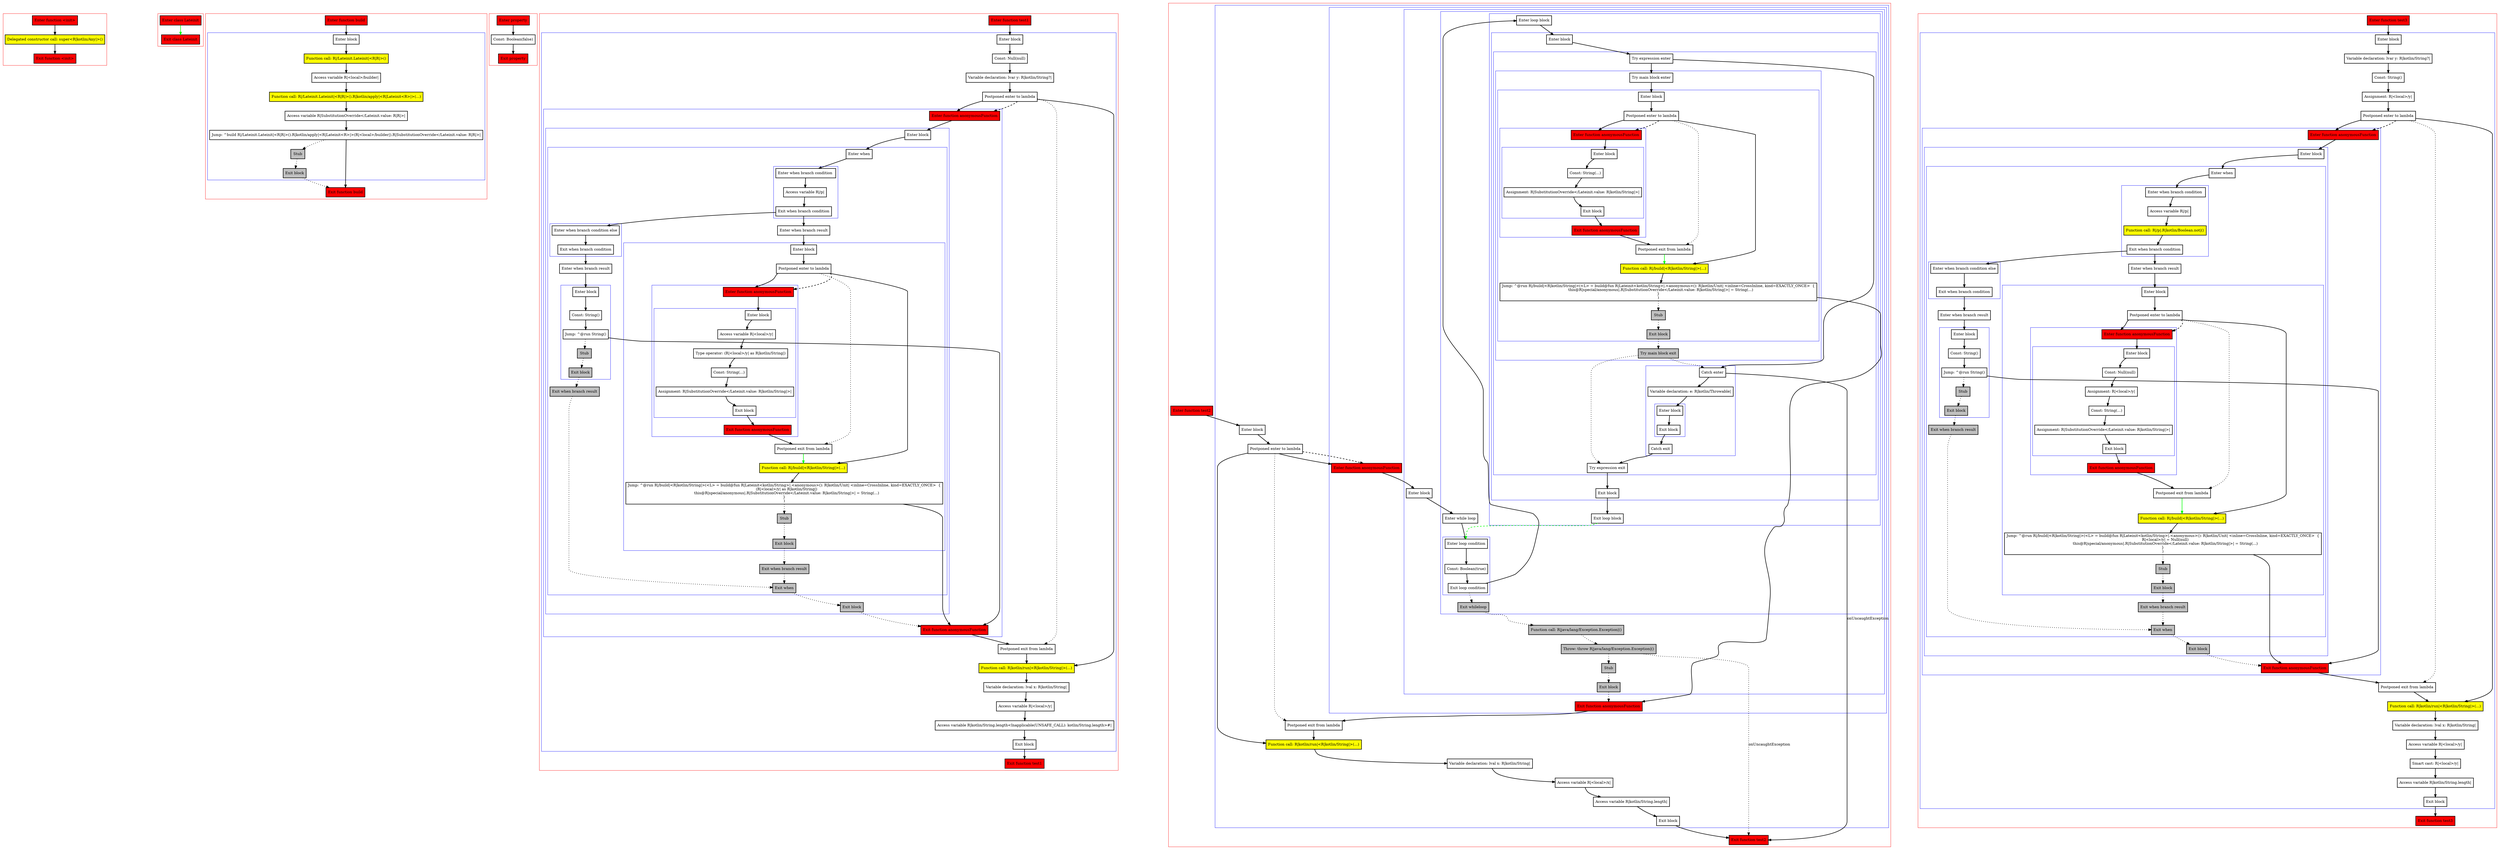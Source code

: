 digraph postponedLambdaInReturn_kt {
    graph [nodesep=3]
    node [shape=box penwidth=2]
    edge [penwidth=2]

    subgraph cluster_0 {
        color=red
        0 [label="Enter function <init>" style="filled" fillcolor=red];
        1 [label="Delegated constructor call: super<R|kotlin/Any|>()" style="filled" fillcolor=yellow];
        2 [label="Exit function <init>" style="filled" fillcolor=red];
    }
    0 -> {1};
    1 -> {2};

    subgraph cluster_1 {
        color=red
        3 [label="Enter class Lateinit" style="filled" fillcolor=red];
        4 [label="Exit class Lateinit" style="filled" fillcolor=red];
    }
    3 -> {4} [color=green];

    subgraph cluster_2 {
        color=red
        5 [label="Enter function build" style="filled" fillcolor=red];
        subgraph cluster_3 {
            color=blue
            6 [label="Enter block"];
            7 [label="Function call: R|/Lateinit.Lateinit|<R|R|>()" style="filled" fillcolor=yellow];
            8 [label="Access variable R|<local>/builder|"];
            9 [label="Function call: R|/Lateinit.Lateinit|<R|R|>().R|kotlin/apply|<R|Lateinit<R>|>(...)" style="filled" fillcolor=yellow];
            10 [label="Access variable R|SubstitutionOverride</Lateinit.value: R|R|>|"];
            11 [label="Jump: ^build R|/Lateinit.Lateinit|<R|R|>().R|kotlin/apply|<R|Lateinit<R>|>(R|<local>/builder|).R|SubstitutionOverride</Lateinit.value: R|R|>|"];
            12 [label="Stub" style="filled" fillcolor=gray];
            13 [label="Exit block" style="filled" fillcolor=gray];
        }
        14 [label="Exit function build" style="filled" fillcolor=red];
    }
    5 -> {6};
    6 -> {7};
    7 -> {8};
    8 -> {9};
    9 -> {10};
    10 -> {11};
    11 -> {14};
    11 -> {12} [style=dotted];
    12 -> {13} [style=dotted];
    13 -> {14} [style=dotted];

    subgraph cluster_4 {
        color=red
        15 [label="Enter property" style="filled" fillcolor=red];
        16 [label="Const: Boolean(false)"];
        17 [label="Exit property" style="filled" fillcolor=red];
    }
    15 -> {16};
    16 -> {17};

    subgraph cluster_5 {
        color=red
        18 [label="Enter function test1" style="filled" fillcolor=red];
        subgraph cluster_6 {
            color=blue
            19 [label="Enter block"];
            20 [label="Const: Null(null)"];
            21 [label="Variable declaration: lvar y: R|kotlin/String?|"];
            22 [label="Postponed enter to lambda"];
            subgraph cluster_7 {
                color=blue
                30 [label="Enter function anonymousFunction" style="filled" fillcolor=red];
                subgraph cluster_8 {
                    color=blue
                    31 [label="Enter block"];
                    subgraph cluster_9 {
                        color=blue
                        32 [label="Enter when"];
                        subgraph cluster_10 {
                            color=blue
                            33 [label="Enter when branch condition "];
                            34 [label="Access variable R|/p|"];
                            35 [label="Exit when branch condition"];
                        }
                        subgraph cluster_11 {
                            color=blue
                            36 [label="Enter when branch condition else"];
                            37 [label="Exit when branch condition"];
                        }
                        38 [label="Enter when branch result"];
                        subgraph cluster_12 {
                            color=blue
                            39 [label="Enter block"];
                            40 [label="Const: String()"];
                            41 [label="Jump: ^@run String()"];
                            42 [label="Stub" style="filled" fillcolor=gray];
                            43 [label="Exit block" style="filled" fillcolor=gray];
                        }
                        44 [label="Exit when branch result" style="filled" fillcolor=gray];
                        45 [label="Enter when branch result"];
                        subgraph cluster_13 {
                            color=blue
                            46 [label="Enter block"];
                            47 [label="Postponed enter to lambda"];
                            subgraph cluster_14 {
                                color=blue
                                57 [label="Enter function anonymousFunction" style="filled" fillcolor=red];
                                subgraph cluster_15 {
                                    color=blue
                                    58 [label="Enter block"];
                                    59 [label="Access variable R|<local>/y|"];
                                    60 [label="Type operator: (R|<local>/y| as R|kotlin/String|)"];
                                    61 [label="Const: String(...)"];
                                    62 [label="Assignment: R|SubstitutionOverride</Lateinit.value: R|kotlin/String|>|"];
                                    63 [label="Exit block"];
                                }
                                64 [label="Exit function anonymousFunction" style="filled" fillcolor=red];
                            }
                            48 [label="Postponed exit from lambda"];
                            49 [label="Function call: R|/build|<R|kotlin/String|>(...)" style="filled" fillcolor=yellow];
                            50 [label="Jump: ^@run R|/build|<R|kotlin/String|>(<L> = build@fun R|Lateinit<kotlin/String>|.<anonymous>(): R|kotlin/Unit| <inline=CrossInline, kind=EXACTLY_ONCE>  {
    (R|<local>/y| as R|kotlin/String|)
    this@R|special/anonymous|.R|SubstitutionOverride</Lateinit.value: R|kotlin/String|>| = String(...)
}
)"];
                            51 [label="Stub" style="filled" fillcolor=gray];
                            52 [label="Exit block" style="filled" fillcolor=gray];
                        }
                        53 [label="Exit when branch result" style="filled" fillcolor=gray];
                        54 [label="Exit when" style="filled" fillcolor=gray];
                    }
                    55 [label="Exit block" style="filled" fillcolor=gray];
                }
                56 [label="Exit function anonymousFunction" style="filled" fillcolor=red];
            }
            23 [label="Postponed exit from lambda"];
            24 [label="Function call: R|kotlin/run|<R|kotlin/String|>(...)" style="filled" fillcolor=yellow];
            25 [label="Variable declaration: lval x: R|kotlin/String|"];
            26 [label="Access variable R|<local>/y|"];
            27 [label="Access variable R|kotlin/String.length<Inapplicable(UNSAFE_CALL): kotlin/String.length>#|"];
            28 [label="Exit block"];
        }
        29 [label="Exit function test1" style="filled" fillcolor=red];
    }
    18 -> {19};
    19 -> {20};
    20 -> {21};
    21 -> {22};
    22 -> {24 30};
    22 -> {23} [style=dotted];
    22 -> {30} [style=dashed];
    23 -> {24};
    24 -> {25};
    25 -> {26};
    26 -> {27};
    27 -> {28};
    28 -> {29};
    30 -> {31};
    31 -> {32};
    32 -> {33};
    33 -> {34};
    34 -> {35};
    35 -> {36 45};
    36 -> {37};
    37 -> {38};
    38 -> {39};
    39 -> {40};
    40 -> {41};
    41 -> {56};
    41 -> {42} [style=dotted];
    42 -> {43} [style=dotted];
    43 -> {44} [style=dotted];
    44 -> {54} [style=dotted];
    45 -> {46};
    46 -> {47};
    47 -> {49 57};
    47 -> {48} [style=dotted];
    47 -> {57} [style=dashed];
    48 -> {49} [color=green];
    49 -> {50};
    50 -> {56};
    50 -> {51} [style=dotted];
    51 -> {52} [style=dotted];
    52 -> {53} [style=dotted];
    53 -> {54} [style=dotted];
    54 -> {55} [style=dotted];
    55 -> {56} [style=dotted];
    56 -> {23};
    57 -> {58};
    58 -> {59};
    59 -> {60};
    60 -> {61};
    61 -> {62};
    62 -> {63};
    63 -> {64};
    64 -> {48};

    subgraph cluster_16 {
        color=red
        65 [label="Enter function test2" style="filled" fillcolor=red];
        subgraph cluster_17 {
            color=blue
            66 [label="Enter block"];
            67 [label="Postponed enter to lambda"];
            subgraph cluster_18 {
                color=blue
                75 [label="Enter function anonymousFunction" style="filled" fillcolor=red];
                subgraph cluster_19 {
                    color=blue
                    76 [label="Enter block"];
                    subgraph cluster_20 {
                        color=blue
                        77 [label="Enter while loop"];
                        subgraph cluster_21 {
                            color=blue
                            78 [label="Enter loop condition"];
                            79 [label="Const: Boolean(true)"];
                            80 [label="Exit loop condition"];
                        }
                        subgraph cluster_22 {
                            color=blue
                            81 [label="Enter loop block"];
                            subgraph cluster_23 {
                                color=blue
                                82 [label="Enter block"];
                                subgraph cluster_24 {
                                    color=blue
                                    83 [label="Try expression enter"];
                                    subgraph cluster_25 {
                                        color=blue
                                        84 [label="Try main block enter"];
                                        subgraph cluster_26 {
                                            color=blue
                                            85 [label="Enter block"];
                                            86 [label="Postponed enter to lambda"];
                                            subgraph cluster_27 {
                                                color=blue
                                                107 [label="Enter function anonymousFunction" style="filled" fillcolor=red];
                                                subgraph cluster_28 {
                                                    color=blue
                                                    108 [label="Enter block"];
                                                    109 [label="Const: String(...)"];
                                                    110 [label="Assignment: R|SubstitutionOverride</Lateinit.value: R|kotlin/String|>|"];
                                                    111 [label="Exit block"];
                                                }
                                                112 [label="Exit function anonymousFunction" style="filled" fillcolor=red];
                                            }
                                            87 [label="Postponed exit from lambda"];
                                            88 [label="Function call: R|/build|<R|kotlin/String|>(...)" style="filled" fillcolor=yellow];
                                            89 [label="Jump: ^@run R|/build|<R|kotlin/String|>(<L> = build@fun R|Lateinit<kotlin/String>|.<anonymous>(): R|kotlin/Unit| <inline=CrossInline, kind=EXACTLY_ONCE>  {
    this@R|special/anonymous|.R|SubstitutionOverride</Lateinit.value: R|kotlin/String|>| = String(...)
}
)"];
                                            90 [label="Stub" style="filled" fillcolor=gray];
                                            91 [label="Exit block" style="filled" fillcolor=gray];
                                        }
                                        92 [label="Try main block exit" style="filled" fillcolor=gray];
                                    }
                                    subgraph cluster_29 {
                                        color=blue
                                        93 [label="Catch enter"];
                                        94 [label="Variable declaration: e: R|kotlin/Throwable|"];
                                        subgraph cluster_30 {
                                            color=blue
                                            95 [label="Enter block"];
                                            96 [label="Exit block"];
                                        }
                                        97 [label="Catch exit"];
                                    }
                                    98 [label="Try expression exit"];
                                }
                                99 [label="Exit block"];
                            }
                            100 [label="Exit loop block"];
                        }
                        101 [label="Exit whileloop" style="filled" fillcolor=gray];
                    }
                    102 [label="Function call: R|java/lang/Exception.Exception|()" style="filled" fillcolor=gray];
                    103 [label="Throw: throw R|java/lang/Exception.Exception|()" style="filled" fillcolor=gray];
                    104 [label="Stub" style="filled" fillcolor=gray];
                    105 [label="Exit block" style="filled" fillcolor=gray];
                }
                106 [label="Exit function anonymousFunction" style="filled" fillcolor=red];
            }
            68 [label="Postponed exit from lambda"];
            69 [label="Function call: R|kotlin/run|<R|kotlin/String|>(...)" style="filled" fillcolor=yellow];
            70 [label="Variable declaration: lval x: R|kotlin/String|"];
            71 [label="Access variable R|<local>/x|"];
            72 [label="Access variable R|kotlin/String.length|"];
            73 [label="Exit block"];
        }
        74 [label="Exit function test2" style="filled" fillcolor=red];
    }
    65 -> {66};
    66 -> {67};
    67 -> {69 75};
    67 -> {68} [style=dotted];
    67 -> {75} [style=dashed];
    68 -> {69};
    69 -> {70};
    70 -> {71};
    71 -> {72};
    72 -> {73};
    73 -> {74};
    75 -> {76};
    76 -> {77};
    77 -> {78};
    78 -> {79};
    79 -> {80};
    80 -> {81};
    80 -> {101} [style=dotted];
    81 -> {82};
    82 -> {83};
    83 -> {84 93};
    84 -> {85};
    85 -> {86};
    86 -> {88 107};
    86 -> {87} [style=dotted];
    86 -> {107} [style=dashed];
    87 -> {88} [color=green];
    88 -> {89};
    89 -> {106};
    89 -> {90} [style=dotted];
    90 -> {91} [style=dotted];
    91 -> {92} [style=dotted];
    92 -> {93 98} [style=dotted];
    93 -> {94};
    93 -> {74} [label="onUncaughtException"];
    94 -> {95};
    95 -> {96};
    96 -> {97};
    97 -> {98};
    98 -> {99};
    99 -> {100};
    100 -> {78} [color=green style=dashed];
    101 -> {102} [style=dotted];
    102 -> {103} [style=dotted];
    103 -> {74} [style=dotted label="onUncaughtException"];
    103 -> {104} [style=dotted];
    104 -> {105} [style=dotted];
    105 -> {106} [style=dotted];
    106 -> {68};
    107 -> {108};
    108 -> {109};
    109 -> {110};
    110 -> {111};
    111 -> {112};
    112 -> {87};

    subgraph cluster_31 {
        color=red
        113 [label="Enter function test3" style="filled" fillcolor=red];
        subgraph cluster_32 {
            color=blue
            114 [label="Enter block"];
            115 [label="Variable declaration: lvar y: R|kotlin/String?|"];
            116 [label="Const: String()"];
            117 [label="Assignment: R|<local>/y|"];
            118 [label="Postponed enter to lambda"];
            subgraph cluster_33 {
                color=blue
                127 [label="Enter function anonymousFunction" style="filled" fillcolor=red];
                subgraph cluster_34 {
                    color=blue
                    128 [label="Enter block"];
                    subgraph cluster_35 {
                        color=blue
                        129 [label="Enter when"];
                        subgraph cluster_36 {
                            color=blue
                            130 [label="Enter when branch condition "];
                            131 [label="Access variable R|/p|"];
                            132 [label="Function call: R|/p|.R|kotlin/Boolean.not|()" style="filled" fillcolor=yellow];
                            133 [label="Exit when branch condition"];
                        }
                        subgraph cluster_37 {
                            color=blue
                            134 [label="Enter when branch condition else"];
                            135 [label="Exit when branch condition"];
                        }
                        136 [label="Enter when branch result"];
                        subgraph cluster_38 {
                            color=blue
                            137 [label="Enter block"];
                            138 [label="Const: String()"];
                            139 [label="Jump: ^@run String()"];
                            140 [label="Stub" style="filled" fillcolor=gray];
                            141 [label="Exit block" style="filled" fillcolor=gray];
                        }
                        142 [label="Exit when branch result" style="filled" fillcolor=gray];
                        143 [label="Enter when branch result"];
                        subgraph cluster_39 {
                            color=blue
                            144 [label="Enter block"];
                            145 [label="Postponed enter to lambda"];
                            subgraph cluster_40 {
                                color=blue
                                155 [label="Enter function anonymousFunction" style="filled" fillcolor=red];
                                subgraph cluster_41 {
                                    color=blue
                                    156 [label="Enter block"];
                                    157 [label="Const: Null(null)"];
                                    158 [label="Assignment: R|<local>/y|"];
                                    159 [label="Const: String(...)"];
                                    160 [label="Assignment: R|SubstitutionOverride</Lateinit.value: R|kotlin/String|>|"];
                                    161 [label="Exit block"];
                                }
                                162 [label="Exit function anonymousFunction" style="filled" fillcolor=red];
                            }
                            146 [label="Postponed exit from lambda"];
                            147 [label="Function call: R|/build|<R|kotlin/String|>(...)" style="filled" fillcolor=yellow];
                            148 [label="Jump: ^@run R|/build|<R|kotlin/String|>(<L> = build@fun R|Lateinit<kotlin/String>|.<anonymous>(): R|kotlin/Unit| <inline=CrossInline, kind=EXACTLY_ONCE>  {
    R|<local>/y| = Null(null)
    this@R|special/anonymous|.R|SubstitutionOverride</Lateinit.value: R|kotlin/String|>| = String(...)
}
)"];
                            149 [label="Stub" style="filled" fillcolor=gray];
                            150 [label="Exit block" style="filled" fillcolor=gray];
                        }
                        151 [label="Exit when branch result" style="filled" fillcolor=gray];
                        152 [label="Exit when" style="filled" fillcolor=gray];
                    }
                    153 [label="Exit block" style="filled" fillcolor=gray];
                }
                154 [label="Exit function anonymousFunction" style="filled" fillcolor=red];
            }
            119 [label="Postponed exit from lambda"];
            120 [label="Function call: R|kotlin/run|<R|kotlin/String|>(...)" style="filled" fillcolor=yellow];
            121 [label="Variable declaration: lval x: R|kotlin/String|"];
            122 [label="Access variable R|<local>/y|"];
            123 [label="Smart cast: R|<local>/y|"];
            124 [label="Access variable R|kotlin/String.length|"];
            125 [label="Exit block"];
        }
        126 [label="Exit function test3" style="filled" fillcolor=red];
    }
    113 -> {114};
    114 -> {115};
    115 -> {116};
    116 -> {117};
    117 -> {118};
    118 -> {120 127};
    118 -> {119} [style=dotted];
    118 -> {127} [style=dashed];
    119 -> {120};
    120 -> {121};
    121 -> {122};
    122 -> {123};
    123 -> {124};
    124 -> {125};
    125 -> {126};
    127 -> {128};
    128 -> {129};
    129 -> {130};
    130 -> {131};
    131 -> {132};
    132 -> {133};
    133 -> {134 143};
    134 -> {135};
    135 -> {136};
    136 -> {137};
    137 -> {138};
    138 -> {139};
    139 -> {154};
    139 -> {140} [style=dotted];
    140 -> {141} [style=dotted];
    141 -> {142} [style=dotted];
    142 -> {152} [style=dotted];
    143 -> {144};
    144 -> {145};
    145 -> {147 155};
    145 -> {146} [style=dotted];
    145 -> {155} [style=dashed];
    146 -> {147} [color=green];
    147 -> {148};
    148 -> {154};
    148 -> {149} [style=dotted];
    149 -> {150} [style=dotted];
    150 -> {151} [style=dotted];
    151 -> {152} [style=dotted];
    152 -> {153} [style=dotted];
    153 -> {154} [style=dotted];
    154 -> {119};
    155 -> {156};
    156 -> {157};
    157 -> {158};
    158 -> {159};
    159 -> {160};
    160 -> {161};
    161 -> {162};
    162 -> {146};

}
